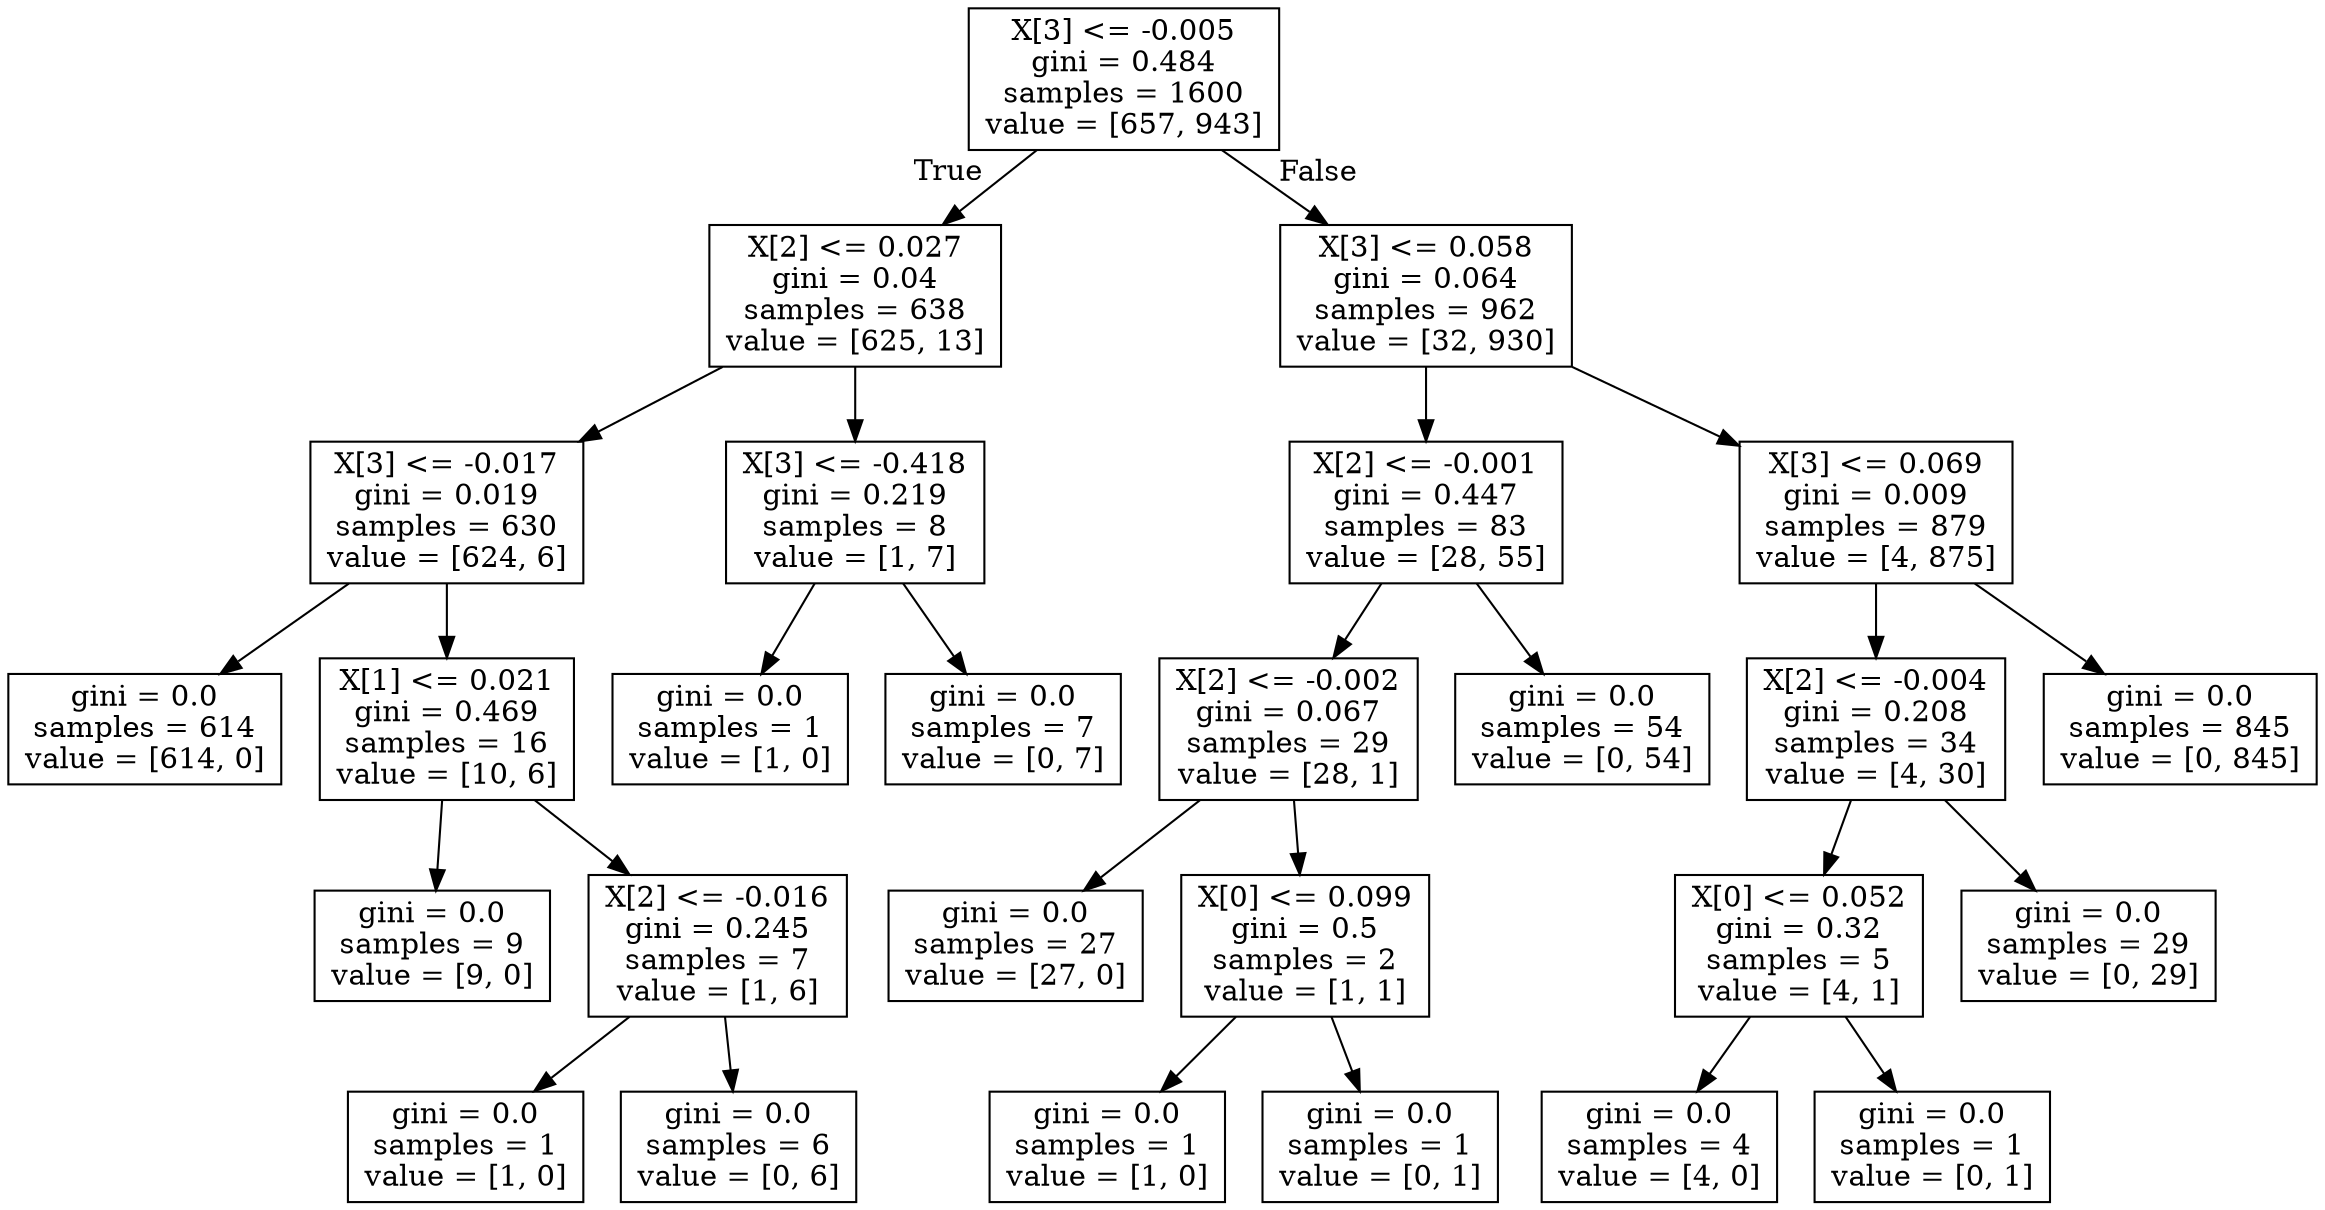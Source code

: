 digraph Tree {
node [shape=box] ;
0 [label="X[3] <= -0.005\ngini = 0.484\nsamples = 1600\nvalue = [657, 943]"] ;
1 [label="X[2] <= 0.027\ngini = 0.04\nsamples = 638\nvalue = [625, 13]"] ;
0 -> 1 [labeldistance=2.5, labelangle=45, headlabel="True"] ;
2 [label="X[3] <= -0.017\ngini = 0.019\nsamples = 630\nvalue = [624, 6]"] ;
1 -> 2 ;
3 [label="gini = 0.0\nsamples = 614\nvalue = [614, 0]"] ;
2 -> 3 ;
4 [label="X[1] <= 0.021\ngini = 0.469\nsamples = 16\nvalue = [10, 6]"] ;
2 -> 4 ;
5 [label="gini = 0.0\nsamples = 9\nvalue = [9, 0]"] ;
4 -> 5 ;
6 [label="X[2] <= -0.016\ngini = 0.245\nsamples = 7\nvalue = [1, 6]"] ;
4 -> 6 ;
7 [label="gini = 0.0\nsamples = 1\nvalue = [1, 0]"] ;
6 -> 7 ;
8 [label="gini = 0.0\nsamples = 6\nvalue = [0, 6]"] ;
6 -> 8 ;
9 [label="X[3] <= -0.418\ngini = 0.219\nsamples = 8\nvalue = [1, 7]"] ;
1 -> 9 ;
10 [label="gini = 0.0\nsamples = 1\nvalue = [1, 0]"] ;
9 -> 10 ;
11 [label="gini = 0.0\nsamples = 7\nvalue = [0, 7]"] ;
9 -> 11 ;
12 [label="X[3] <= 0.058\ngini = 0.064\nsamples = 962\nvalue = [32, 930]"] ;
0 -> 12 [labeldistance=2.5, labelangle=-45, headlabel="False"] ;
13 [label="X[2] <= -0.001\ngini = 0.447\nsamples = 83\nvalue = [28, 55]"] ;
12 -> 13 ;
14 [label="X[2] <= -0.002\ngini = 0.067\nsamples = 29\nvalue = [28, 1]"] ;
13 -> 14 ;
15 [label="gini = 0.0\nsamples = 27\nvalue = [27, 0]"] ;
14 -> 15 ;
16 [label="X[0] <= 0.099\ngini = 0.5\nsamples = 2\nvalue = [1, 1]"] ;
14 -> 16 ;
17 [label="gini = 0.0\nsamples = 1\nvalue = [1, 0]"] ;
16 -> 17 ;
18 [label="gini = 0.0\nsamples = 1\nvalue = [0, 1]"] ;
16 -> 18 ;
19 [label="gini = 0.0\nsamples = 54\nvalue = [0, 54]"] ;
13 -> 19 ;
20 [label="X[3] <= 0.069\ngini = 0.009\nsamples = 879\nvalue = [4, 875]"] ;
12 -> 20 ;
21 [label="X[2] <= -0.004\ngini = 0.208\nsamples = 34\nvalue = [4, 30]"] ;
20 -> 21 ;
22 [label="X[0] <= 0.052\ngini = 0.32\nsamples = 5\nvalue = [4, 1]"] ;
21 -> 22 ;
23 [label="gini = 0.0\nsamples = 4\nvalue = [4, 0]"] ;
22 -> 23 ;
24 [label="gini = 0.0\nsamples = 1\nvalue = [0, 1]"] ;
22 -> 24 ;
25 [label="gini = 0.0\nsamples = 29\nvalue = [0, 29]"] ;
21 -> 25 ;
26 [label="gini = 0.0\nsamples = 845\nvalue = [0, 845]"] ;
20 -> 26 ;
}